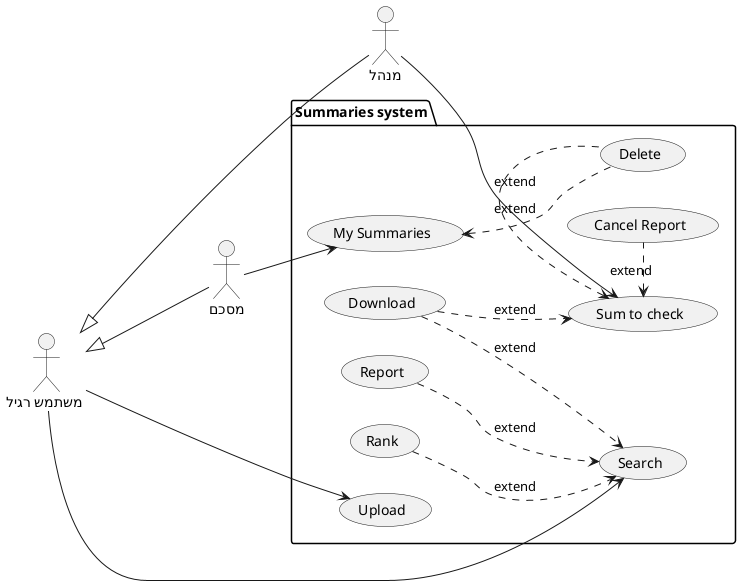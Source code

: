 @startuml
left to right direction
:מנהל: as Admin
: משתמש רגיל: as Ragil
package "Summaries system" {
  usecase "Report" as UC6
  usecase "Sum to check" as UC8
  usecase "Cancel Report" as UC5
  usecase "My Summaries" as UC10
  usecase "Search" as UC7

  usecase "Download" as UC1
  usecase "Rank" as UC4
  usecase "Upload" as UC2
  usecase "Delete" as UC3
}
UC8<.UC5  : extend
UC8<.UC3  : extend
UC10<..UC3  : extend
Ragil<|---Admin
Admin --> UC8
Ragil --> UC7
UC6 ..> UC7 : extend
Ragil<|---מסכם
UC4 ..> UC7 : extend
UC1 ..> UC7 : extend
UC1 ..> UC8 : extend

Ragil --> UC2
מסכם --> UC10

left to right direction
@enduml